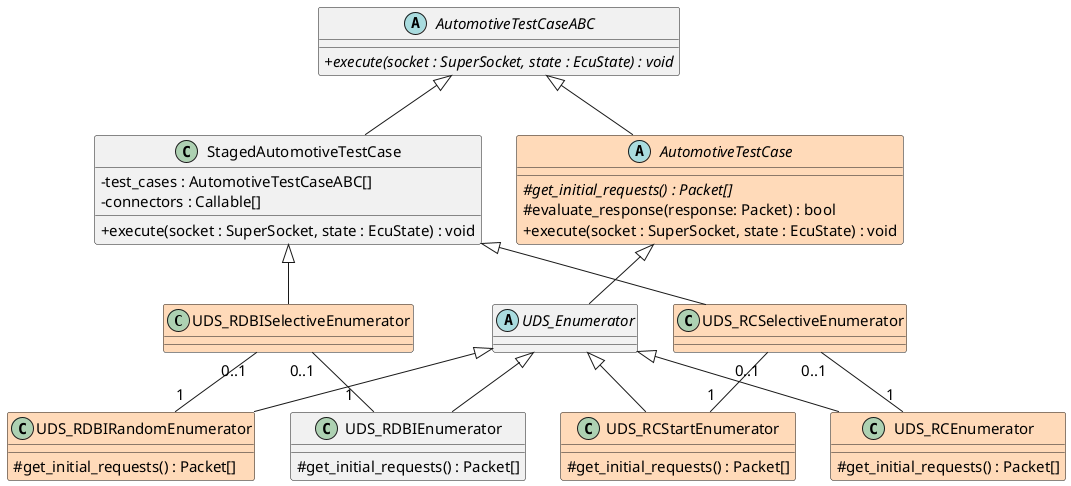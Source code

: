 @startuml enumerators

skinparam classAttributeIconSize 0
skinparam defaultFontSize 15

UDS_RDBISelectiveEnumerator "0..1" -down- "1   " UDS_RDBIEnumerator
UDS_RDBISelectiveEnumerator "0..1" -down- "1" UDS_RDBIRandomEnumerator

UDS_RCSelectiveEnumerator "0..1" -down- "1" UDS_RCEnumerator
UDS_RCSelectiveEnumerator "0..1" -down- "1" UDS_RCStartEnumerator

abstract AutomotiveTestCaseABC {
    {abstract} + execute(socket : SuperSocket, state : EcuState) : void
}

abstract AutomotiveTestCase #back:PeachPuff {
    {abstract} # get_initial_requests() : Packet[]
    # evaluate_response(response: Packet) : bool
    + execute(socket : SuperSocket, state : EcuState) : void
}

abstract UDS_Enumerator {
}

class UDS_RDBISelectiveEnumerator #back:PeachPuff

class UDS_RCSelectiveEnumerator #back:PeachPuff

class UDS_RDBIRandomEnumerator #back:PeachPuff {
    # get_initial_requests() : Packet[]
}

class UDS_RDBIEnumerator {
    # get_initial_requests() : Packet[]
}

class UDS_RCEnumerator #back:PeachPuff {
    # get_initial_requests() : Packet[]
}

class UDS_RCStartEnumerator #back:PeachPuff {
    # get_initial_requests() : Packet[]
}

class StagedAutomotiveTestCase {
    - test_cases : AutomotiveTestCaseABC[]
    - connectors : Callable[]
    + execute(socket : SuperSocket, state : EcuState) : void
}

AutomotiveTestCaseABC <|-- AutomotiveTestCase
AutomotiveTestCaseABC <|-- StagedAutomotiveTestCase

AutomotiveTestCase <|-- UDS_Enumerator

UDS_Enumerator <|-- UDS_RCEnumerator
UDS_Enumerator <|-- UDS_RCStartEnumerator
UDS_Enumerator <|-- UDS_RDBIEnumerator
UDS_Enumerator <|-- UDS_RDBIRandomEnumerator

StagedAutomotiveTestCase <|-- UDS_RDBISelectiveEnumerator
StagedAutomotiveTestCase <|-- UDS_RCSelectiveEnumerator



@enduml
